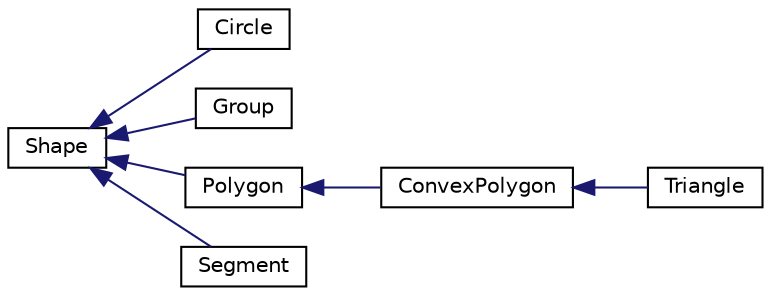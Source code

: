 digraph "Graphical Class Hierarchy"
{
 // LATEX_PDF_SIZE
  edge [fontname="Helvetica",fontsize="10",labelfontname="Helvetica",labelfontsize="10"];
  node [fontname="Helvetica",fontsize="10",shape=record];
  rankdir="LR";
  Node0 [label="Shape",height=0.2,width=0.4,color="black", fillcolor="white", style="filled",URL="$class_shape.html",tooltip=" "];
  Node0 -> Node1 [dir="back",color="midnightblue",fontsize="10",style="solid",fontname="Helvetica"];
  Node1 [label="Circle",height=0.2,width=0.4,color="black", fillcolor="white", style="filled",URL="$class_circle.html",tooltip=" "];
  Node0 -> Node2 [dir="back",color="midnightblue",fontsize="10",style="solid",fontname="Helvetica"];
  Node2 [label="Group",height=0.2,width=0.4,color="black", fillcolor="white", style="filled",URL="$class_group.html",tooltip=" "];
  Node0 -> Node3 [dir="back",color="midnightblue",fontsize="10",style="solid",fontname="Helvetica"];
  Node3 [label="Polygon",height=0.2,width=0.4,color="black", fillcolor="white", style="filled",URL="$class_polygon.html",tooltip=" "];
  Node3 -> Node4 [dir="back",color="midnightblue",fontsize="10",style="solid",fontname="Helvetica"];
  Node4 [label="ConvexPolygon",height=0.2,width=0.4,color="black", fillcolor="white", style="filled",URL="$class_convex_polygon.html",tooltip=" "];
  Node4 -> Node5 [dir="back",color="midnightblue",fontsize="10",style="solid",fontname="Helvetica"];
  Node5 [label="Triangle",height=0.2,width=0.4,color="black", fillcolor="white", style="filled",URL="$class_triangle.html",tooltip=" "];
  Node0 -> Node6 [dir="back",color="midnightblue",fontsize="10",style="solid",fontname="Helvetica"];
  Node6 [label="Segment",height=0.2,width=0.4,color="black", fillcolor="white", style="filled",URL="$class_segment.html",tooltip=" "];
}
